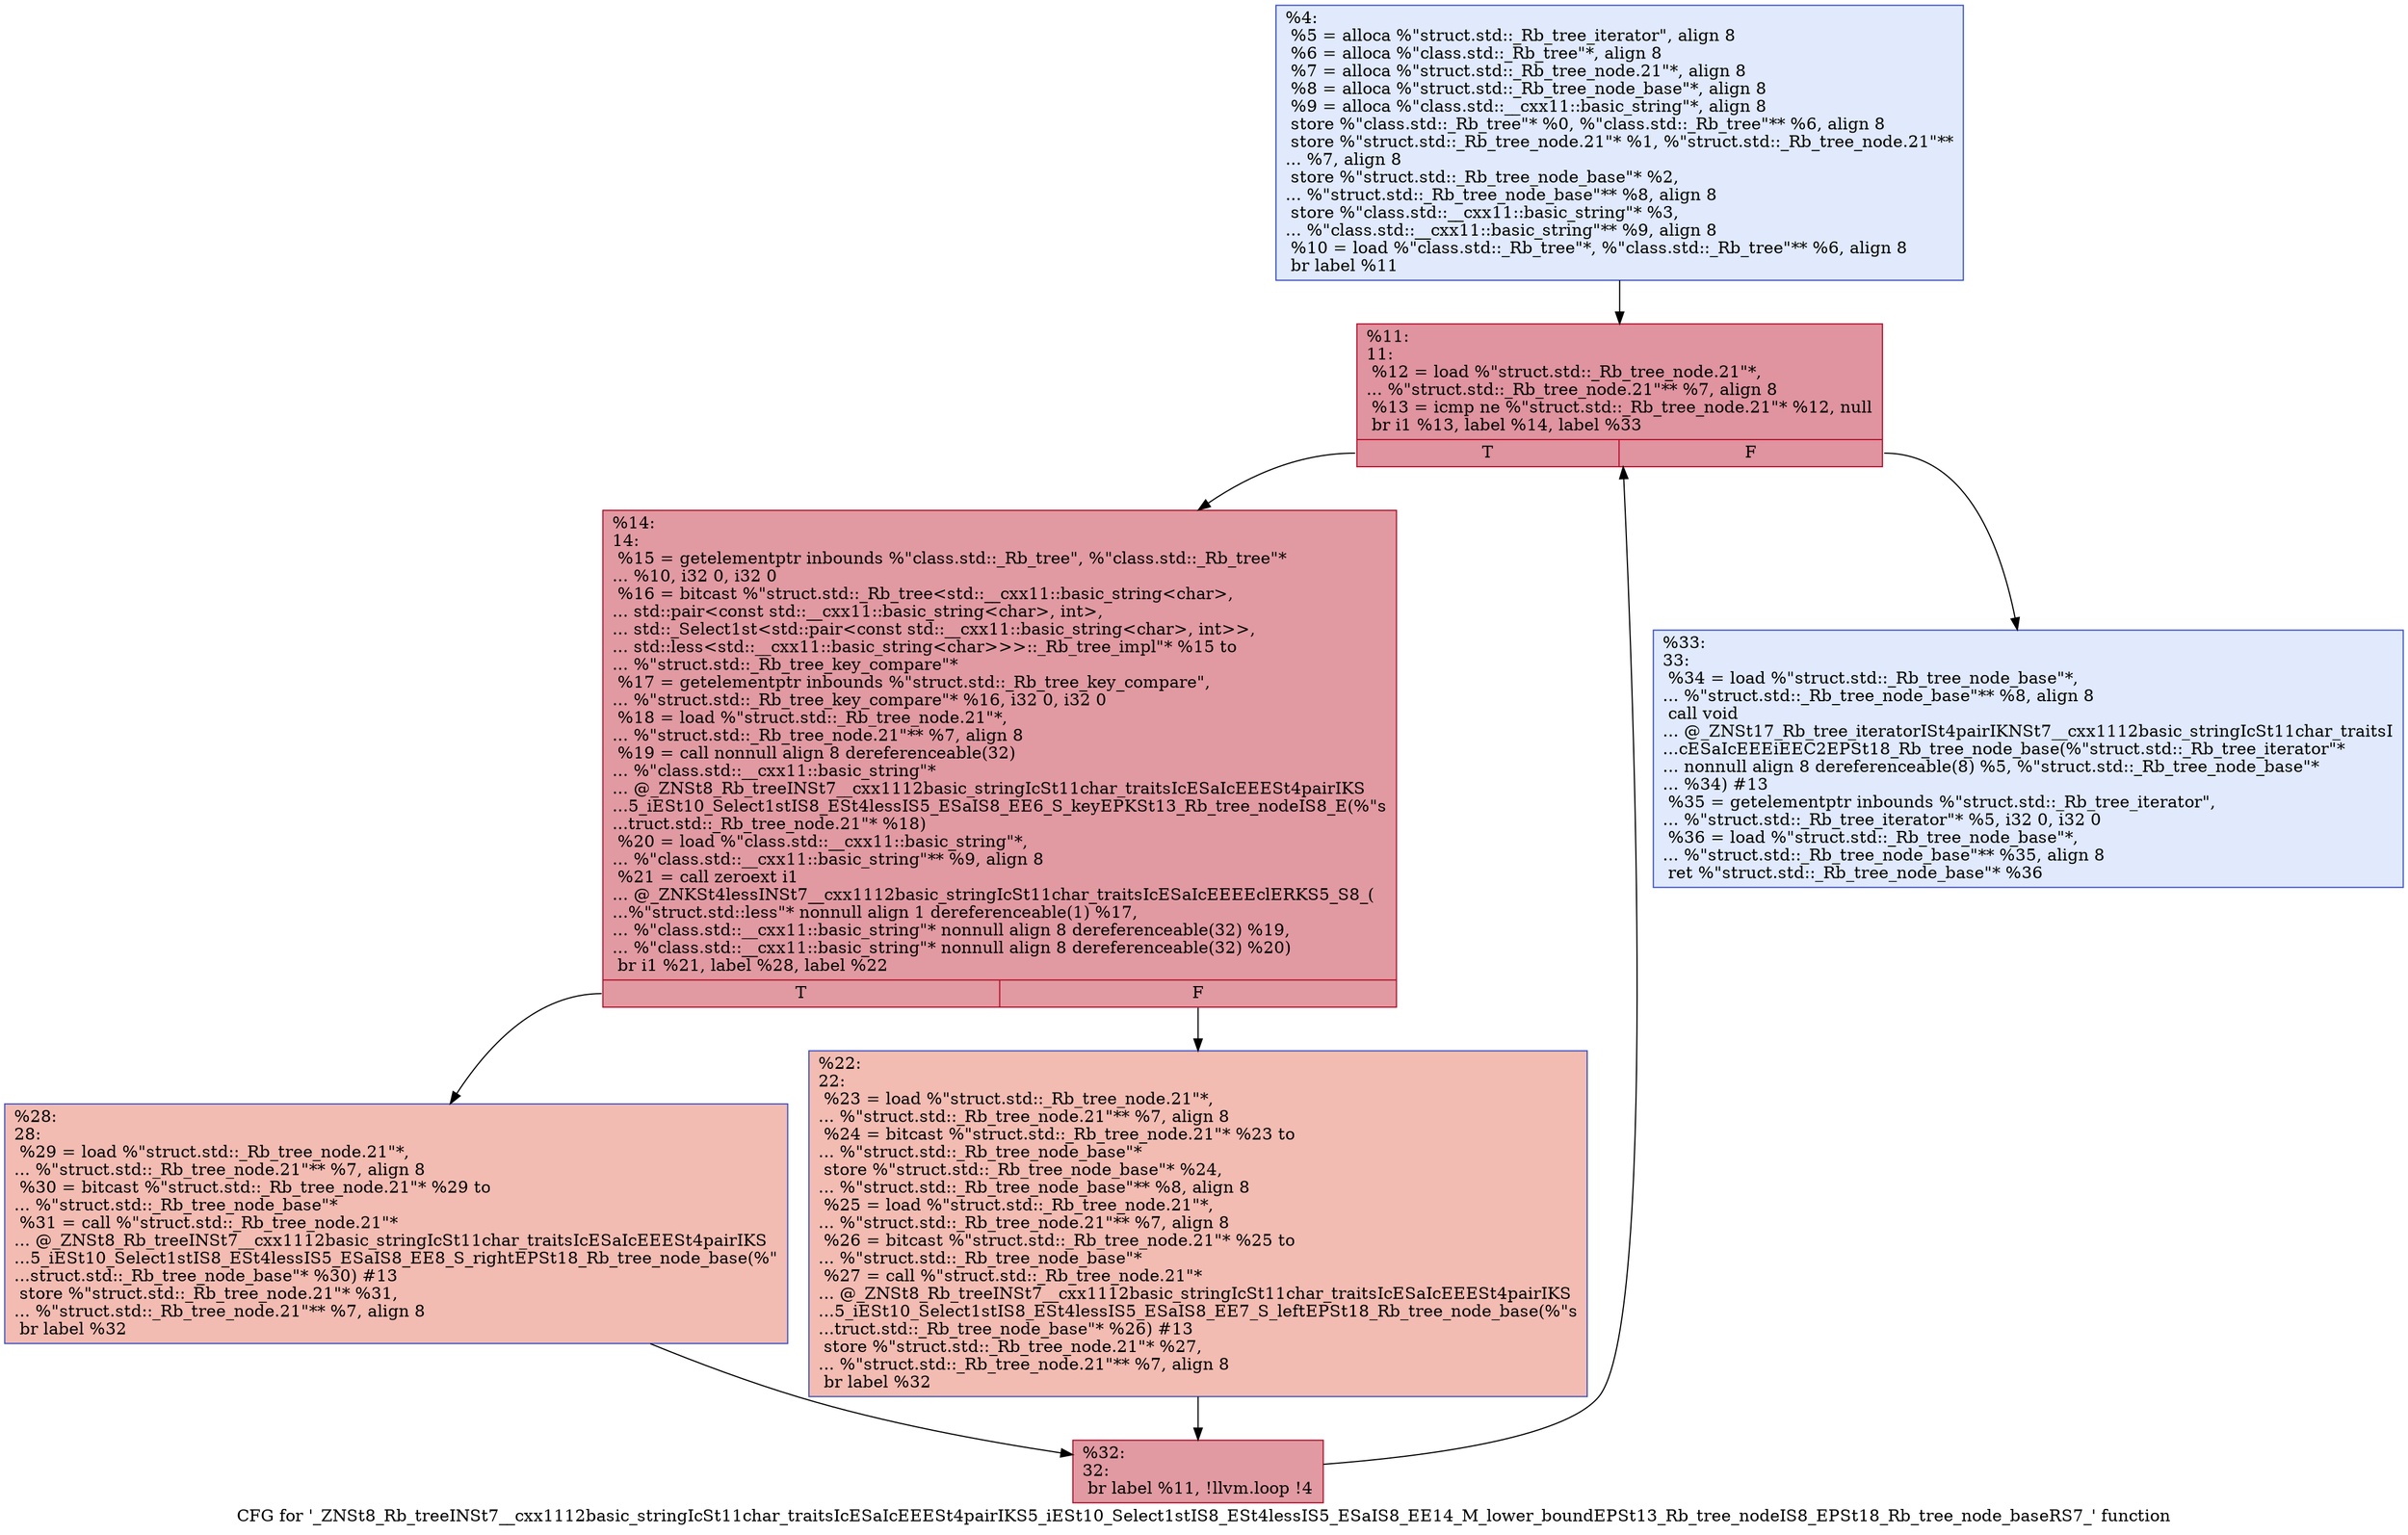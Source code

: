digraph "CFG for '_ZNSt8_Rb_treeINSt7__cxx1112basic_stringIcSt11char_traitsIcESaIcEEESt4pairIKS5_iESt10_Select1stIS8_ESt4lessIS5_ESaIS8_EE14_M_lower_boundEPSt13_Rb_tree_nodeIS8_EPSt18_Rb_tree_node_baseRS7_' function" {
	label="CFG for '_ZNSt8_Rb_treeINSt7__cxx1112basic_stringIcSt11char_traitsIcESaIcEEESt4pairIKS5_iESt10_Select1stIS8_ESt4lessIS5_ESaIS8_EE14_M_lower_boundEPSt13_Rb_tree_nodeIS8_EPSt18_Rb_tree_node_baseRS7_' function";

	Node0x55a846846400 [shape=record,color="#3d50c3ff", style=filled, fillcolor="#b9d0f970",label="{%4:\l  %5 = alloca %\"struct.std::_Rb_tree_iterator\", align 8\l  %6 = alloca %\"class.std::_Rb_tree\"*, align 8\l  %7 = alloca %\"struct.std::_Rb_tree_node.21\"*, align 8\l  %8 = alloca %\"struct.std::_Rb_tree_node_base\"*, align 8\l  %9 = alloca %\"class.std::__cxx11::basic_string\"*, align 8\l  store %\"class.std::_Rb_tree\"* %0, %\"class.std::_Rb_tree\"** %6, align 8\l  store %\"struct.std::_Rb_tree_node.21\"* %1, %\"struct.std::_Rb_tree_node.21\"**\l... %7, align 8\l  store %\"struct.std::_Rb_tree_node_base\"* %2,\l... %\"struct.std::_Rb_tree_node_base\"** %8, align 8\l  store %\"class.std::__cxx11::basic_string\"* %3,\l... %\"class.std::__cxx11::basic_string\"** %9, align 8\l  %10 = load %\"class.std::_Rb_tree\"*, %\"class.std::_Rb_tree\"** %6, align 8\l  br label %11\l}"];
	Node0x55a846846400 -> Node0x55a846846450;
	Node0x55a846846450 [shape=record,color="#b70d28ff", style=filled, fillcolor="#b70d2870",label="{%11:\l11:                                               \l  %12 = load %\"struct.std::_Rb_tree_node.21\"*,\l... %\"struct.std::_Rb_tree_node.21\"** %7, align 8\l  %13 = icmp ne %\"struct.std::_Rb_tree_node.21\"* %12, null\l  br i1 %13, label %14, label %33\l|{<s0>T|<s1>F}}"];
	Node0x55a846846450:s0 -> Node0x55a846846af0;
	Node0x55a846846450:s1 -> Node0x55a846846b40;
	Node0x55a846846af0 [shape=record,color="#b70d28ff", style=filled, fillcolor="#bb1b2c70",label="{%14:\l14:                                               \l  %15 = getelementptr inbounds %\"class.std::_Rb_tree\", %\"class.std::_Rb_tree\"*\l... %10, i32 0, i32 0\l  %16 = bitcast %\"struct.std::_Rb_tree\<std::__cxx11::basic_string\<char\>,\l... std::pair\<const std::__cxx11::basic_string\<char\>, int\>,\l... std::_Select1st\<std::pair\<const std::__cxx11::basic_string\<char\>, int\>\>,\l... std::less\<std::__cxx11::basic_string\<char\>\>\>::_Rb_tree_impl\"* %15 to\l... %\"struct.std::_Rb_tree_key_compare\"*\l  %17 = getelementptr inbounds %\"struct.std::_Rb_tree_key_compare\",\l... %\"struct.std::_Rb_tree_key_compare\"* %16, i32 0, i32 0\l  %18 = load %\"struct.std::_Rb_tree_node.21\"*,\l... %\"struct.std::_Rb_tree_node.21\"** %7, align 8\l  %19 = call nonnull align 8 dereferenceable(32)\l... %\"class.std::__cxx11::basic_string\"*\l... @_ZNSt8_Rb_treeINSt7__cxx1112basic_stringIcSt11char_traitsIcESaIcEEESt4pairIKS\l...5_iESt10_Select1stIS8_ESt4lessIS5_ESaIS8_EE6_S_keyEPKSt13_Rb_tree_nodeIS8_E(%\"s\l...truct.std::_Rb_tree_node.21\"* %18)\l  %20 = load %\"class.std::__cxx11::basic_string\"*,\l... %\"class.std::__cxx11::basic_string\"** %9, align 8\l  %21 = call zeroext i1\l... @_ZNKSt4lessINSt7__cxx1112basic_stringIcSt11char_traitsIcESaIcEEEEclERKS5_S8_(\l...%\"struct.std::less\"* nonnull align 1 dereferenceable(1) %17,\l... %\"class.std::__cxx11::basic_string\"* nonnull align 8 dereferenceable(32) %19,\l... %\"class.std::__cxx11::basic_string\"* nonnull align 8 dereferenceable(32) %20)\l  br i1 %21, label %28, label %22\l|{<s0>T|<s1>F}}"];
	Node0x55a846846af0:s0 -> Node0x55a846847250;
	Node0x55a846846af0:s1 -> Node0x55a8468472a0;
	Node0x55a8468472a0 [shape=record,color="#3d50c3ff", style=filled, fillcolor="#e1675170",label="{%22:\l22:                                               \l  %23 = load %\"struct.std::_Rb_tree_node.21\"*,\l... %\"struct.std::_Rb_tree_node.21\"** %7, align 8\l  %24 = bitcast %\"struct.std::_Rb_tree_node.21\"* %23 to\l... %\"struct.std::_Rb_tree_node_base\"*\l  store %\"struct.std::_Rb_tree_node_base\"* %24,\l... %\"struct.std::_Rb_tree_node_base\"** %8, align 8\l  %25 = load %\"struct.std::_Rb_tree_node.21\"*,\l... %\"struct.std::_Rb_tree_node.21\"** %7, align 8\l  %26 = bitcast %\"struct.std::_Rb_tree_node.21\"* %25 to\l... %\"struct.std::_Rb_tree_node_base\"*\l  %27 = call %\"struct.std::_Rb_tree_node.21\"*\l... @_ZNSt8_Rb_treeINSt7__cxx1112basic_stringIcSt11char_traitsIcESaIcEEESt4pairIKS\l...5_iESt10_Select1stIS8_ESt4lessIS5_ESaIS8_EE7_S_leftEPSt18_Rb_tree_node_base(%\"s\l...truct.std::_Rb_tree_node_base\"* %26) #13\l  store %\"struct.std::_Rb_tree_node.21\"* %27,\l... %\"struct.std::_Rb_tree_node.21\"** %7, align 8\l  br label %32\l}"];
	Node0x55a8468472a0 -> Node0x55a8468476e0;
	Node0x55a846847250 [shape=record,color="#3d50c3ff", style=filled, fillcolor="#e1675170",label="{%28:\l28:                                               \l  %29 = load %\"struct.std::_Rb_tree_node.21\"*,\l... %\"struct.std::_Rb_tree_node.21\"** %7, align 8\l  %30 = bitcast %\"struct.std::_Rb_tree_node.21\"* %29 to\l... %\"struct.std::_Rb_tree_node_base\"*\l  %31 = call %\"struct.std::_Rb_tree_node.21\"*\l... @_ZNSt8_Rb_treeINSt7__cxx1112basic_stringIcSt11char_traitsIcESaIcEEESt4pairIKS\l...5_iESt10_Select1stIS8_ESt4lessIS5_ESaIS8_EE8_S_rightEPSt18_Rb_tree_node_base(%\"\l...struct.std::_Rb_tree_node_base\"* %30) #13\l  store %\"struct.std::_Rb_tree_node.21\"* %31,\l... %\"struct.std::_Rb_tree_node.21\"** %7, align 8\l  br label %32\l}"];
	Node0x55a846847250 -> Node0x55a8468476e0;
	Node0x55a8468476e0 [shape=record,color="#b70d28ff", style=filled, fillcolor="#bb1b2c70",label="{%32:\l32:                                               \l  br label %11, !llvm.loop !4\l}"];
	Node0x55a8468476e0 -> Node0x55a846846450;
	Node0x55a846846b40 [shape=record,color="#3d50c3ff", style=filled, fillcolor="#b9d0f970",label="{%33:\l33:                                               \l  %34 = load %\"struct.std::_Rb_tree_node_base\"*,\l... %\"struct.std::_Rb_tree_node_base\"** %8, align 8\l  call void\l... @_ZNSt17_Rb_tree_iteratorISt4pairIKNSt7__cxx1112basic_stringIcSt11char_traitsI\l...cESaIcEEEiEEC2EPSt18_Rb_tree_node_base(%\"struct.std::_Rb_tree_iterator\"*\l... nonnull align 8 dereferenceable(8) %5, %\"struct.std::_Rb_tree_node_base\"*\l... %34) #13\l  %35 = getelementptr inbounds %\"struct.std::_Rb_tree_iterator\",\l... %\"struct.std::_Rb_tree_iterator\"* %5, i32 0, i32 0\l  %36 = load %\"struct.std::_Rb_tree_node_base\"*,\l... %\"struct.std::_Rb_tree_node_base\"** %35, align 8\l  ret %\"struct.std::_Rb_tree_node_base\"* %36\l}"];
}

